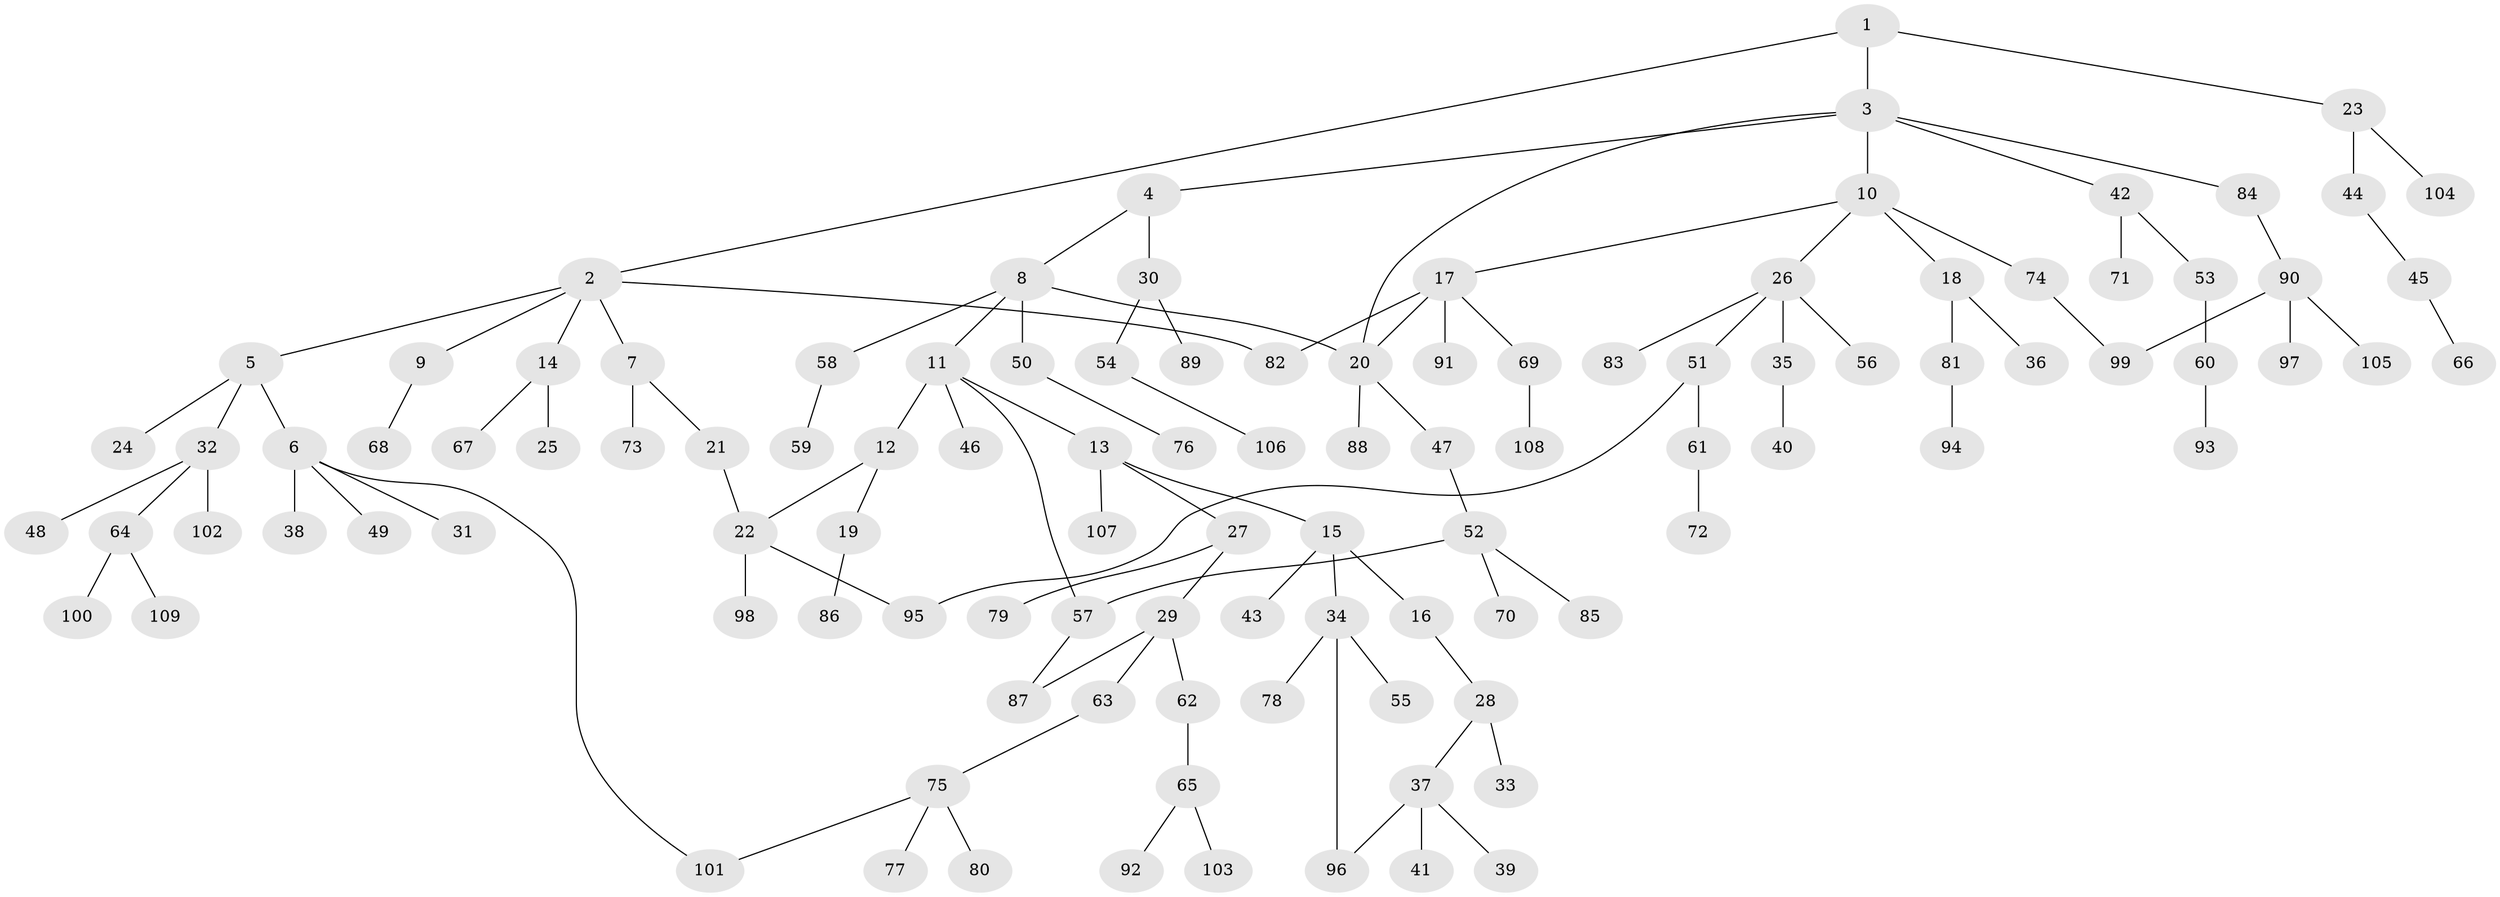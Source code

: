 // Generated by graph-tools (version 1.1) at 2025/01/03/09/25 03:01:00]
// undirected, 109 vertices, 118 edges
graph export_dot {
graph [start="1"]
  node [color=gray90,style=filled];
  1;
  2;
  3;
  4;
  5;
  6;
  7;
  8;
  9;
  10;
  11;
  12;
  13;
  14;
  15;
  16;
  17;
  18;
  19;
  20;
  21;
  22;
  23;
  24;
  25;
  26;
  27;
  28;
  29;
  30;
  31;
  32;
  33;
  34;
  35;
  36;
  37;
  38;
  39;
  40;
  41;
  42;
  43;
  44;
  45;
  46;
  47;
  48;
  49;
  50;
  51;
  52;
  53;
  54;
  55;
  56;
  57;
  58;
  59;
  60;
  61;
  62;
  63;
  64;
  65;
  66;
  67;
  68;
  69;
  70;
  71;
  72;
  73;
  74;
  75;
  76;
  77;
  78;
  79;
  80;
  81;
  82;
  83;
  84;
  85;
  86;
  87;
  88;
  89;
  90;
  91;
  92;
  93;
  94;
  95;
  96;
  97;
  98;
  99;
  100;
  101;
  102;
  103;
  104;
  105;
  106;
  107;
  108;
  109;
  1 -- 2;
  1 -- 3;
  1 -- 23;
  2 -- 5;
  2 -- 7;
  2 -- 9;
  2 -- 14;
  2 -- 82;
  3 -- 4;
  3 -- 10;
  3 -- 42;
  3 -- 84;
  3 -- 20;
  4 -- 8;
  4 -- 30;
  5 -- 6;
  5 -- 24;
  5 -- 32;
  6 -- 31;
  6 -- 38;
  6 -- 49;
  6 -- 101;
  7 -- 21;
  7 -- 73;
  8 -- 11;
  8 -- 50;
  8 -- 58;
  8 -- 20;
  9 -- 68;
  10 -- 17;
  10 -- 18;
  10 -- 26;
  10 -- 74;
  11 -- 12;
  11 -- 13;
  11 -- 46;
  11 -- 57;
  12 -- 19;
  12 -- 22;
  13 -- 15;
  13 -- 27;
  13 -- 107;
  14 -- 25;
  14 -- 67;
  15 -- 16;
  15 -- 34;
  15 -- 43;
  16 -- 28;
  17 -- 20;
  17 -- 69;
  17 -- 91;
  17 -- 82;
  18 -- 36;
  18 -- 81;
  19 -- 86;
  20 -- 47;
  20 -- 88;
  21 -- 22;
  22 -- 98;
  22 -- 95;
  23 -- 44;
  23 -- 104;
  26 -- 35;
  26 -- 51;
  26 -- 56;
  26 -- 83;
  27 -- 29;
  27 -- 79;
  28 -- 33;
  28 -- 37;
  29 -- 62;
  29 -- 63;
  29 -- 87;
  30 -- 54;
  30 -- 89;
  32 -- 48;
  32 -- 64;
  32 -- 102;
  34 -- 55;
  34 -- 78;
  34 -- 96;
  35 -- 40;
  37 -- 39;
  37 -- 41;
  37 -- 96;
  42 -- 53;
  42 -- 71;
  44 -- 45;
  45 -- 66;
  47 -- 52;
  50 -- 76;
  51 -- 61;
  51 -- 95;
  52 -- 70;
  52 -- 85;
  52 -- 57;
  53 -- 60;
  54 -- 106;
  57 -- 87;
  58 -- 59;
  60 -- 93;
  61 -- 72;
  62 -- 65;
  63 -- 75;
  64 -- 100;
  64 -- 109;
  65 -- 92;
  65 -- 103;
  69 -- 108;
  74 -- 99;
  75 -- 77;
  75 -- 80;
  75 -- 101;
  81 -- 94;
  84 -- 90;
  90 -- 97;
  90 -- 105;
  90 -- 99;
}

